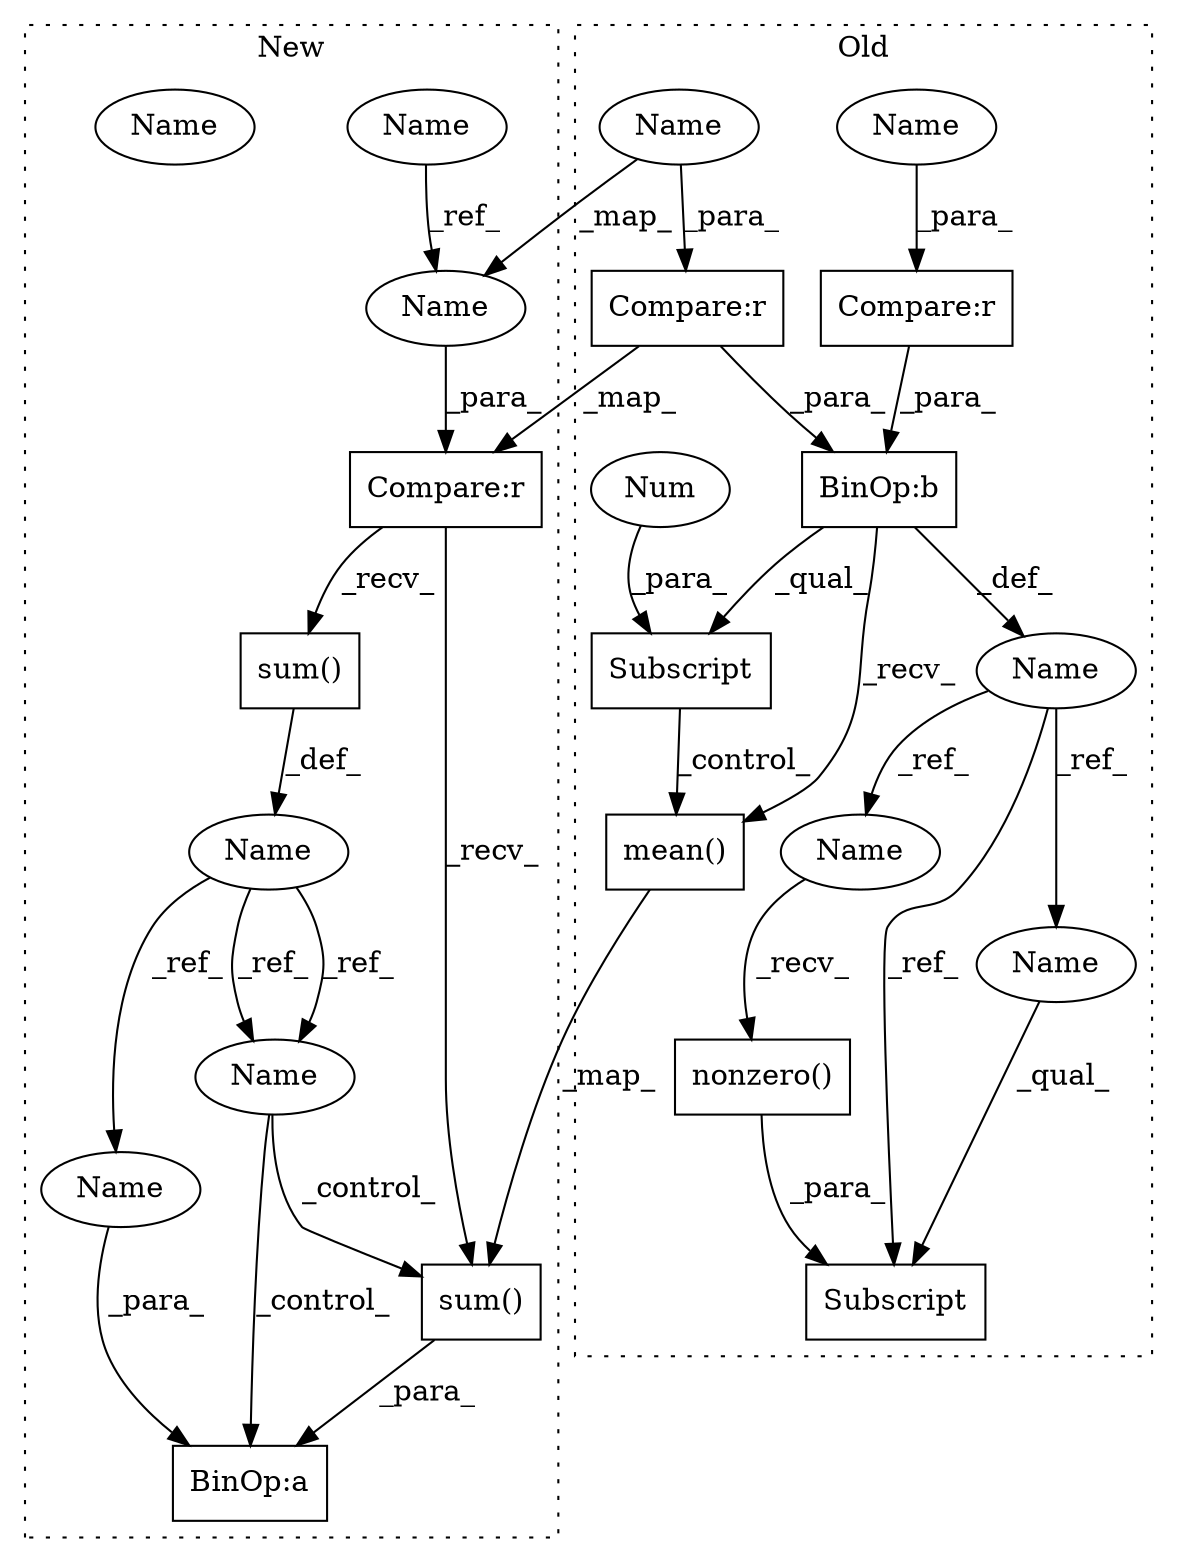 digraph G {
subgraph cluster0 {
1 [label="nonzero()" a="75" s="7333" l="31" shape="box"];
4 [label="Compare:r" a="40" s="7212" l="24" shape="box"];
5 [label="Name" a="87" s="7276" l="6" shape="ellipse"];
6 [label="Subscript" a="63" s="7326,0" l="39,0" shape="box"];
8 [label="Compare:r" a="40" s="7239" l="24" shape="box"];
10 [label="BinOp:b" a="82" s="7236" l="3" shape="box"];
11 [label="Subscript" a="63" s="7381,0" l="17,0" shape="box"];
14 [label="mean()" a="75" s="7427" l="13" shape="box"];
16 [label="Num" a="76" s="7395" l="1" shape="ellipse"];
20 [label="Name" a="87" s="7213" l="6" shape="ellipse"];
21 [label="Name" a="87" s="7240" l="6" shape="ellipse"];
22 [label="Name" a="87" s="7326" l="6" shape="ellipse"];
23 [label="Name" a="87" s="7333" l="6" shape="ellipse"];
label = "Old";
style="dotted";
}
subgraph cluster1 {
2 [label="sum()" a="75" s="7215" l="10" shape="box"];
3 [label="Compare:r" a="40" s="7128" l="22" shape="box"];
7 [label="BinOp:a" a="82" s="7292" l="3" shape="box"];
9 [label="Name" a="87" s="5282" l="6" shape="ellipse"];
12 [label="Name" a="87" s="7204" l="8" shape="ellipse"];
13 [label="sum()" a="75" s="7280" l="12" shape="box"];
15 [label="Name" a="87" s="7242" l="8" shape="ellipse"];
17 [label="Name" a="87" s="7242" l="8" shape="ellipse"];
18 [label="Name" a="87" s="7295" l="8" shape="ellipse"];
19 [label="Name" a="87" s="7128" l="6" shape="ellipse"];
label = "New";
style="dotted";
}
1 -> 6 [label="_para_"];
2 -> 12 [label="_def_"];
3 -> 2 [label="_recv_"];
3 -> 13 [label="_recv_"];
4 -> 10 [label="_para_"];
4 -> 3 [label="_map_"];
5 -> 6 [label="_ref_"];
5 -> 23 [label="_ref_"];
5 -> 22 [label="_ref_"];
8 -> 10 [label="_para_"];
9 -> 19 [label="_ref_"];
10 -> 14 [label="_recv_"];
10 -> 5 [label="_def_"];
10 -> 11 [label="_qual_"];
11 -> 14 [label="_control_"];
12 -> 17 [label="_ref_"];
12 -> 18 [label="_ref_"];
12 -> 17 [label="_ref_"];
13 -> 7 [label="_para_"];
14 -> 13 [label="_map_"];
16 -> 11 [label="_para_"];
17 -> 13 [label="_control_"];
17 -> 7 [label="_control_"];
18 -> 7 [label="_para_"];
19 -> 3 [label="_para_"];
20 -> 19 [label="_map_"];
20 -> 4 [label="_para_"];
21 -> 8 [label="_para_"];
22 -> 6 [label="_qual_"];
23 -> 1 [label="_recv_"];
}